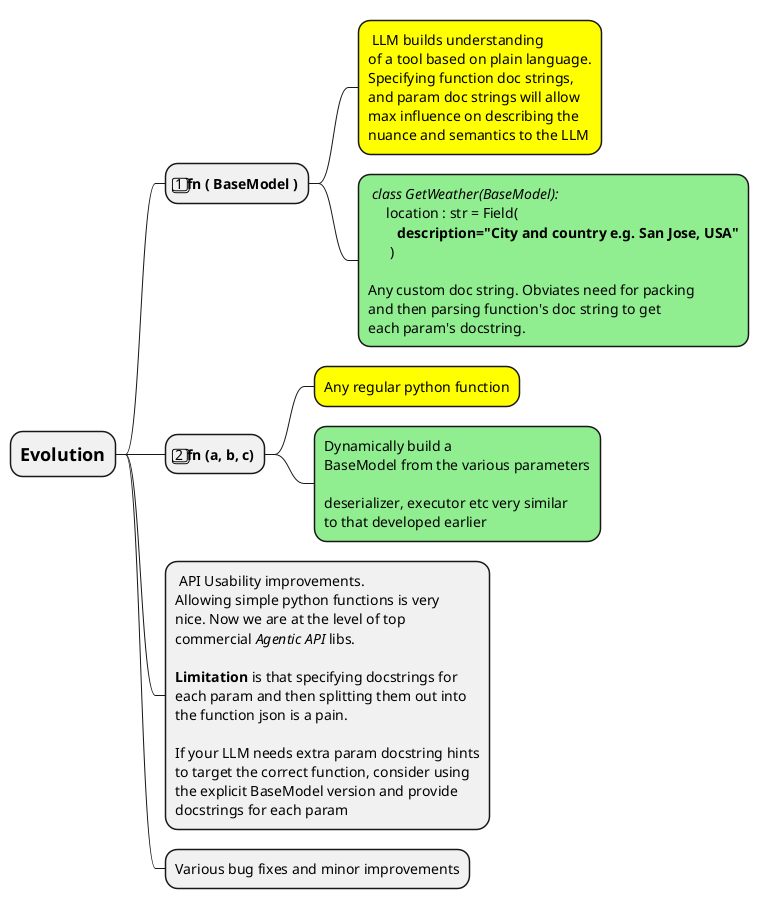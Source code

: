 @startmindmap
* = Evolution

** 1️⃣ **fn ( BaseModel )**
***[#yellow]: LLM builds understanding
of a tool based on plain language.
Specifying function doc strings, 
and param doc strings will allow
max influence on describing the 
nuance and semantics to the LLM;

***[#lightgreen]: //class GetWeather(BaseModel)://
     location : str = Field(
        **description="City and country e.g. San Jose, USA"**
      )

Any custom doc string. Obviates need for packing 
and then parsing function's doc string to get 
each param's docstring.;

** 2️⃣ **fn (a, b, c)**
***[#yellow] Any regular python function
***[#lightgreen]:Dynamically build a 
BaseModel from the various parameters

deserializer, executor etc very similar 
to that developed earlier;

**: API Usability improvements. 
Allowing simple python functions is very 
nice. Now we are at the level of top 
commercial //Agentic API// libs. 

**Limitation** is that specifying docstrings for 
each param and then splitting them out into 
the function json is a pain. 

If your LLM needs extra param docstring hints
to target the correct function, consider using 
the explicit BaseModel version and provide 
docstrings for each param;


** Various bug fixes and minor improvements

@endmindmap